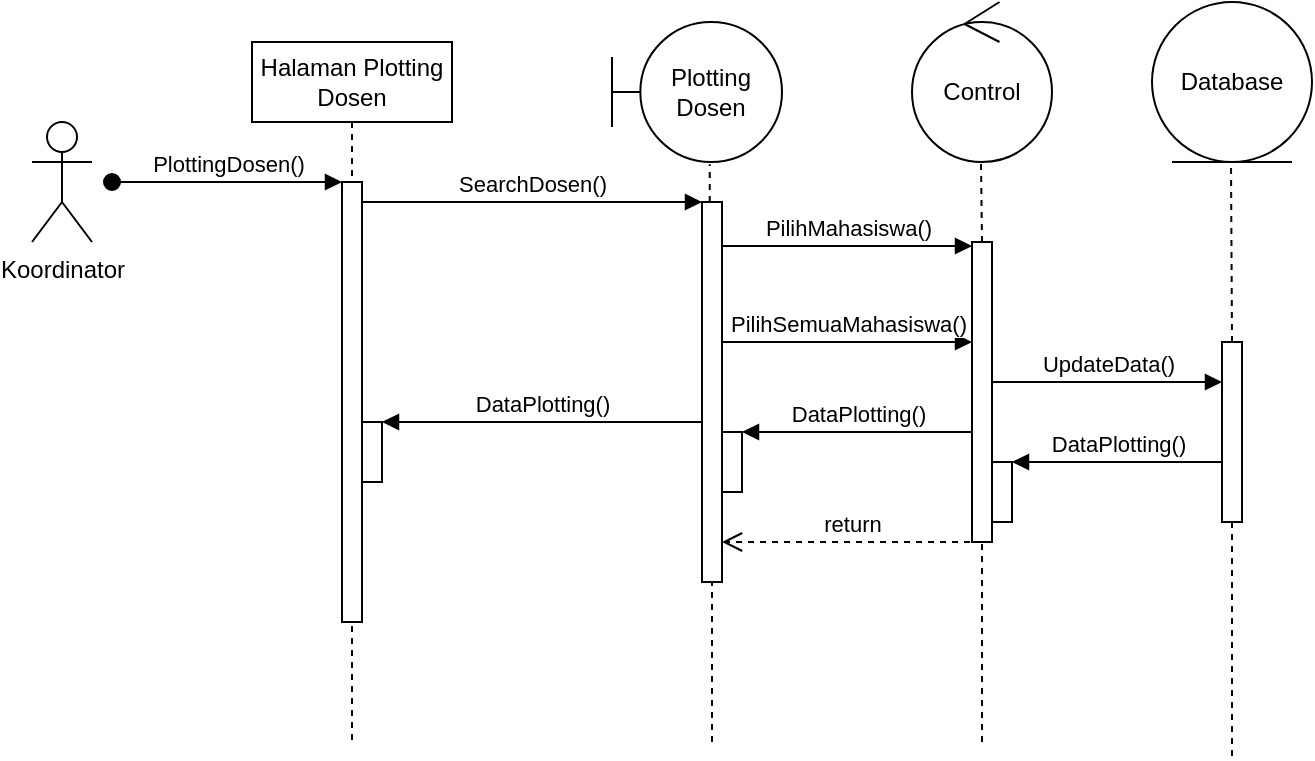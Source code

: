 <mxfile version="25.0.3">
  <diagram name="Page-1" id="wxZsn5L4dT2p05QUr919">
    <mxGraphModel dx="1050" dy="603" grid="1" gridSize="10" guides="1" tooltips="1" connect="1" arrows="1" fold="1" page="1" pageScale="1" pageWidth="850" pageHeight="1100" math="0" shadow="0">
      <root>
        <mxCell id="0" />
        <mxCell id="1" parent="0" />
        <mxCell id="o4S50jq_KAitif_074QC-1" value="Halaman Plotting Dosen" style="shape=umlLifeline;perimeter=lifelinePerimeter;whiteSpace=wrap;html=1;container=0;dropTarget=0;collapsible=0;recursiveResize=0;outlineConnect=0;portConstraint=eastwest;newEdgeStyle={&quot;edgeStyle&quot;:&quot;elbowEdgeStyle&quot;,&quot;elbow&quot;:&quot;vertical&quot;,&quot;curved&quot;:0,&quot;rounded&quot;:0};" parent="1" vertex="1">
          <mxGeometry x="215" y="170" width="100" height="350" as="geometry" />
        </mxCell>
        <mxCell id="o4S50jq_KAitif_074QC-2" value="" style="html=1;points=[];perimeter=orthogonalPerimeter;outlineConnect=0;targetShapes=umlLifeline;portConstraint=eastwest;newEdgeStyle={&quot;edgeStyle&quot;:&quot;elbowEdgeStyle&quot;,&quot;elbow&quot;:&quot;vertical&quot;,&quot;curved&quot;:0,&quot;rounded&quot;:0};" parent="o4S50jq_KAitif_074QC-1" vertex="1">
          <mxGeometry x="45" y="70" width="10" height="220" as="geometry" />
        </mxCell>
        <mxCell id="o4S50jq_KAitif_074QC-3" value="PlottingDosen()" style="html=1;verticalAlign=bottom;startArrow=oval;endArrow=block;startSize=8;edgeStyle=elbowEdgeStyle;elbow=vertical;curved=0;rounded=0;" parent="o4S50jq_KAitif_074QC-1" target="o4S50jq_KAitif_074QC-2" edge="1">
          <mxGeometry relative="1" as="geometry">
            <mxPoint x="-70" y="70" as="sourcePoint" />
          </mxGeometry>
        </mxCell>
        <mxCell id="CDM0Dyr_BMv-PykYmC-s-9" value="" style="html=1;points=[[0,0,0,0,5],[0,1,0,0,-5],[1,0,0,0,5],[1,1,0,0,-5]];perimeter=orthogonalPerimeter;outlineConnect=0;targetShapes=umlLifeline;portConstraint=eastwest;newEdgeStyle={&quot;curved&quot;:0,&quot;rounded&quot;:0};" parent="o4S50jq_KAitif_074QC-1" vertex="1">
          <mxGeometry x="55" y="190" width="10" height="30" as="geometry" />
        </mxCell>
        <mxCell id="o4S50jq_KAitif_074QC-4" value="SearchDosen()" style="html=1;verticalAlign=bottom;endArrow=block;edgeStyle=elbowEdgeStyle;elbow=vertical;curved=0;rounded=0;" parent="1" source="o4S50jq_KAitif_074QC-2" target="o4S50jq_KAitif_074QC-42" edge="1">
          <mxGeometry relative="1" as="geometry">
            <mxPoint x="370" y="260" as="sourcePoint" />
            <Array as="points">
              <mxPoint x="355" y="250" />
            </Array>
          </mxGeometry>
        </mxCell>
        <mxCell id="o4S50jq_KAitif_074QC-6" value="Koordinator" style="shape=umlActor;verticalLabelPosition=bottom;verticalAlign=top;html=1;outlineConnect=0;" parent="1" vertex="1">
          <mxGeometry x="105" y="210" width="30" height="60" as="geometry" />
        </mxCell>
        <mxCell id="o4S50jq_KAitif_074QC-7" value="" style="group" parent="1" vertex="1" connectable="0">
          <mxGeometry x="545" y="150" width="70" height="370" as="geometry" />
        </mxCell>
        <mxCell id="o4S50jq_KAitif_074QC-8" value="Control" style="ellipse;shape=umlControl;whiteSpace=wrap;html=1;" parent="o4S50jq_KAitif_074QC-7" vertex="1">
          <mxGeometry width="70" height="80" as="geometry" />
        </mxCell>
        <mxCell id="o4S50jq_KAitif_074QC-9" value="" style="group" parent="o4S50jq_KAitif_074QC-7" vertex="1" connectable="0">
          <mxGeometry x="30" y="80" width="10" height="290" as="geometry" />
        </mxCell>
        <mxCell id="o4S50jq_KAitif_074QC-10" value="" style="group" parent="o4S50jq_KAitif_074QC-9" vertex="1" connectable="0">
          <mxGeometry y="40" width="10" height="250" as="geometry" />
        </mxCell>
        <mxCell id="o4S50jq_KAitif_074QC-11" value="" style="html=1;points=[[0,0,0,0,5],[0,1,0,0,-5],[1,0,0,0,5],[1,1,0,0,-5]];perimeter=orthogonalPerimeter;outlineConnect=0;targetShapes=umlLifeline;portConstraint=eastwest;newEdgeStyle={&quot;curved&quot;:0,&quot;rounded&quot;:0};" parent="o4S50jq_KAitif_074QC-10" vertex="1">
          <mxGeometry width="10" height="150" as="geometry" />
        </mxCell>
        <mxCell id="o4S50jq_KAitif_074QC-12" value="" style="endArrow=none;dashed=1;html=1;rounded=0;" parent="o4S50jq_KAitif_074QC-10" target="o4S50jq_KAitif_074QC-11" edge="1">
          <mxGeometry width="50" height="50" relative="1" as="geometry">
            <mxPoint x="5" y="250" as="sourcePoint" />
            <mxPoint x="4.5" y="210" as="targetPoint" />
          </mxGeometry>
        </mxCell>
        <mxCell id="o4S50jq_KAitif_074QC-13" value="" style="endArrow=none;dashed=1;html=1;rounded=0;" parent="o4S50jq_KAitif_074QC-9" edge="1">
          <mxGeometry width="50" height="50" relative="1" as="geometry">
            <mxPoint x="5" y="40" as="sourcePoint" />
            <mxPoint x="4.5" as="targetPoint" />
          </mxGeometry>
        </mxCell>
        <mxCell id="o4S50jq_KAitif_074QC-14" value="PilihMahasiswa()" style="html=1;verticalAlign=bottom;endArrow=block;edgeStyle=elbowEdgeStyle;elbow=vertical;curved=0;rounded=0;" parent="1" edge="1">
          <mxGeometry relative="1" as="geometry">
            <mxPoint x="450" y="272" as="sourcePoint" />
            <Array as="points">
              <mxPoint x="523" y="272" />
            </Array>
            <mxPoint x="575" y="272" as="targetPoint" />
          </mxGeometry>
        </mxCell>
        <mxCell id="o4S50jq_KAitif_074QC-15" value="UpdateData()" style="html=1;verticalAlign=bottom;endArrow=block;edgeStyle=elbowEdgeStyle;elbow=vertical;curved=0;rounded=0;" parent="1" source="o4S50jq_KAitif_074QC-11" target="o4S50jq_KAitif_074QC-29" edge="1">
          <mxGeometry relative="1" as="geometry">
            <mxPoint x="615" y="340" as="sourcePoint" />
            <Array as="points">
              <mxPoint x="668" y="340" />
            </Array>
            <mxPoint x="715" y="340" as="targetPoint" />
          </mxGeometry>
        </mxCell>
        <mxCell id="o4S50jq_KAitif_074QC-16" value="Database" style="ellipse;shape=umlEntity;whiteSpace=wrap;html=1;" parent="1" vertex="1">
          <mxGeometry x="665" y="150" width="80" height="80" as="geometry" />
        </mxCell>
        <mxCell id="o4S50jq_KAitif_074QC-17" value="" style="endArrow=none;dashed=1;html=1;rounded=0;" parent="1" edge="1">
          <mxGeometry width="50" height="50" relative="1" as="geometry">
            <mxPoint x="705" y="320" as="sourcePoint" />
            <mxPoint x="704.5" y="230" as="targetPoint" />
          </mxGeometry>
        </mxCell>
        <mxCell id="o4S50jq_KAitif_074QC-18" value="DataPlotting()" style="html=1;verticalAlign=bottom;endArrow=block;edgeStyle=elbowEdgeStyle;elbow=horizontal;curved=0;rounded=0;" parent="1" edge="1">
          <mxGeometry relative="1" as="geometry">
            <mxPoint x="575" y="365" as="sourcePoint" />
            <Array as="points">
              <mxPoint x="535" y="365" />
            </Array>
            <mxPoint x="460" y="365" as="targetPoint" />
          </mxGeometry>
        </mxCell>
        <mxCell id="o4S50jq_KAitif_074QC-28" value="" style="endArrow=none;dashed=1;html=1;rounded=0;" parent="1" target="o4S50jq_KAitif_074QC-29" edge="1">
          <mxGeometry width="50" height="50" relative="1" as="geometry">
            <mxPoint x="705" y="527.0" as="sourcePoint" />
            <mxPoint x="704.5" y="480" as="targetPoint" />
          </mxGeometry>
        </mxCell>
        <mxCell id="o4S50jq_KAitif_074QC-29" value="" style="html=1;points=[[0,0,0,0,5],[0,1,0,0,-5],[1,0,0,0,5],[1,1,0,0,-5]];perimeter=orthogonalPerimeter;outlineConnect=0;targetShapes=umlLifeline;portConstraint=eastwest;newEdgeStyle={&quot;curved&quot;:0,&quot;rounded&quot;:0};" parent="1" vertex="1">
          <mxGeometry x="700" y="320" width="10" height="90" as="geometry" />
        </mxCell>
        <mxCell id="o4S50jq_KAitif_074QC-41" value="Plotting Dosen" style="shape=umlBoundary;whiteSpace=wrap;html=1;" parent="1" vertex="1">
          <mxGeometry x="395" y="160" width="85" height="70" as="geometry" />
        </mxCell>
        <mxCell id="o4S50jq_KAitif_074QC-42" value="" style="html=1;points=[];perimeter=orthogonalPerimeter;outlineConnect=0;targetShapes=umlLifeline;portConstraint=eastwest;newEdgeStyle={&quot;edgeStyle&quot;:&quot;elbowEdgeStyle&quot;,&quot;elbow&quot;:&quot;vertical&quot;,&quot;curved&quot;:0,&quot;rounded&quot;:0};" parent="1" vertex="1">
          <mxGeometry x="440" y="250" width="10" height="190" as="geometry" />
        </mxCell>
        <mxCell id="o4S50jq_KAitif_074QC-43" value="" style="html=1;points=[[0,0,0,0,5],[0,1,0,0,-5],[1,0,0,0,5],[1,1,0,0,-5]];perimeter=orthogonalPerimeter;outlineConnect=0;targetShapes=umlLifeline;portConstraint=eastwest;newEdgeStyle={&quot;curved&quot;:0,&quot;rounded&quot;:0};" parent="1" vertex="1">
          <mxGeometry x="450" y="365" width="10" height="30" as="geometry" />
        </mxCell>
        <mxCell id="o4S50jq_KAitif_074QC-44" value="" style="endArrow=none;dashed=1;html=1;rounded=0;" parent="1" target="o4S50jq_KAitif_074QC-42" edge="1">
          <mxGeometry width="50" height="50" relative="1" as="geometry">
            <mxPoint x="445" y="520" as="sourcePoint" />
            <mxPoint x="444.58" y="450" as="targetPoint" />
          </mxGeometry>
        </mxCell>
        <mxCell id="o4S50jq_KAitif_074QC-45" value="" style="endArrow=none;dashed=1;html=1;rounded=0;entryX=0.575;entryY=1.016;entryDx=0;entryDy=0;entryPerimeter=0;" parent="1" source="o4S50jq_KAitif_074QC-42" target="o4S50jq_KAitif_074QC-41" edge="1">
          <mxGeometry width="50" height="50" relative="1" as="geometry">
            <mxPoint x="444.58" y="240" as="sourcePoint" />
            <mxPoint x="445" y="240" as="targetPoint" />
          </mxGeometry>
        </mxCell>
        <mxCell id="CDM0Dyr_BMv-PykYmC-s-1" value="PilihSemuaMahasiswa()" style="html=1;verticalAlign=bottom;endArrow=block;edgeStyle=elbowEdgeStyle;elbow=vertical;curved=0;rounded=0;" parent="1" edge="1">
          <mxGeometry relative="1" as="geometry">
            <mxPoint x="450" y="320" as="sourcePoint" />
            <Array as="points">
              <mxPoint x="523" y="320" />
            </Array>
            <mxPoint x="575" y="320" as="targetPoint" />
          </mxGeometry>
        </mxCell>
        <mxCell id="CDM0Dyr_BMv-PykYmC-s-4" value="DataPlotting()" style="html=1;verticalAlign=bottom;endArrow=block;edgeStyle=elbowEdgeStyle;elbow=vertical;curved=0;rounded=0;" parent="1" edge="1">
          <mxGeometry relative="1" as="geometry">
            <mxPoint x="700" y="380" as="sourcePoint" />
            <Array as="points">
              <mxPoint x="670" y="380" />
            </Array>
            <mxPoint x="595" y="380" as="targetPoint" />
          </mxGeometry>
        </mxCell>
        <mxCell id="CDM0Dyr_BMv-PykYmC-s-5" value="" style="html=1;points=[[0,0,0,0,5],[0,1,0,0,-5],[1,0,0,0,5],[1,1,0,0,-5]];perimeter=orthogonalPerimeter;outlineConnect=0;targetShapes=umlLifeline;portConstraint=eastwest;newEdgeStyle={&quot;curved&quot;:0,&quot;rounded&quot;:0};" parent="1" vertex="1">
          <mxGeometry x="585" y="380" width="10" height="30" as="geometry" />
        </mxCell>
        <mxCell id="CDM0Dyr_BMv-PykYmC-s-8" value="DataPlotting()" style="html=1;verticalAlign=bottom;endArrow=block;edgeStyle=elbowEdgeStyle;elbow=vertical;curved=0;rounded=0;" parent="1" edge="1">
          <mxGeometry relative="1" as="geometry">
            <mxPoint x="440" y="360" as="sourcePoint" />
            <Array as="points">
              <mxPoint x="355" y="360" />
            </Array>
            <mxPoint x="280" y="360" as="targetPoint" />
          </mxGeometry>
        </mxCell>
        <mxCell id="bOZCB6s-3pMcFx0lISdC-1" value="return" style="html=1;verticalAlign=bottom;endArrow=open;dashed=1;endSize=8;edgeStyle=elbowEdgeStyle;elbow=vertical;curved=0;rounded=0;exitX=0;exitY=1;exitDx=0;exitDy=-5;exitPerimeter=0;" edge="1" parent="1" source="o4S50jq_KAitif_074QC-11">
          <mxGeometry relative="1" as="geometry">
            <mxPoint x="450" y="420" as="targetPoint" />
            <Array as="points">
              <mxPoint x="490" y="420" />
            </Array>
            <mxPoint x="565" y="420" as="sourcePoint" />
          </mxGeometry>
        </mxCell>
      </root>
    </mxGraphModel>
  </diagram>
</mxfile>
